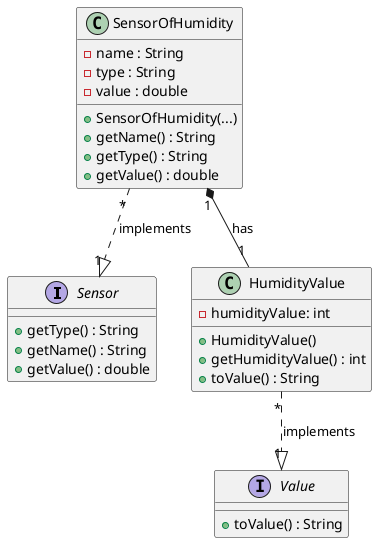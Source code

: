 @startuml

interface Sensor {

  + getType() : String
  + getName() : String
  + getValue() : double
}

class SensorOfHumidity {
  - name : String
  - type : String
  - value : double

  + SensorOfHumidity(...)
  + getName() : String
  + getType() : String
  + getValue() : double
}

class HumidityValue {
  - humidityValue: int

  + HumidityValue()
  + getHumidityValue() : int
  + toValue() : String
}

interface Value {
  + toValue() : String
}

SensorOfHumidity "*" ..|> "1" Sensor : implements
SensorOfHumidity "1" *-- "1" HumidityValue : has

HumidityValue "*" ..|> "1" Value : implements

@enduml